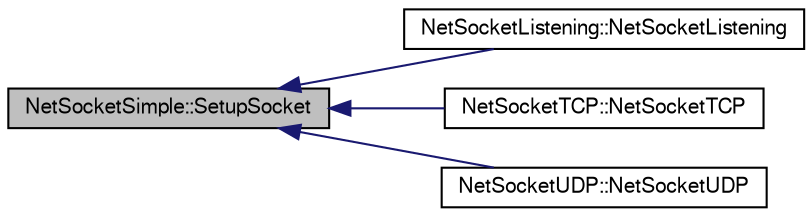 digraph G
{
  edge [fontname="FreeSans",fontsize="10",labelfontname="FreeSans",labelfontsize="10"];
  node [fontname="FreeSans",fontsize="10",shape=record];
  rankdir=LR;
  Node1 [label="NetSocketSimple::SetupSocket",height=0.2,width=0.4,color="black", fillcolor="grey75", style="filled" fontcolor="black"];
  Node1 -> Node2 [dir=back,color="midnightblue",fontsize="10",style="solid"];
  Node2 [label="NetSocketListening::NetSocketListening",height=0.2,width=0.4,color="black", fillcolor="white", style="filled",URL="$class_net_socket_listening.html#ac11e3cb079a4f0ac81aae30a40cf11a8"];
  Node1 -> Node3 [dir=back,color="midnightblue",fontsize="10",style="solid"];
  Node3 [label="NetSocketTCP::NetSocketTCP",height=0.2,width=0.4,color="black", fillcolor="white", style="filled",URL="$class_net_socket_t_c_p.html#a341a9a1dbc86d18ee4857ae9b8715e32"];
  Node1 -> Node4 [dir=back,color="midnightblue",fontsize="10",style="solid"];
  Node4 [label="NetSocketUDP::NetSocketUDP",height=0.2,width=0.4,color="black", fillcolor="white", style="filled",URL="$class_net_socket_u_d_p.html#ad94115c5314825062cb96777540cc9d8"];
}

